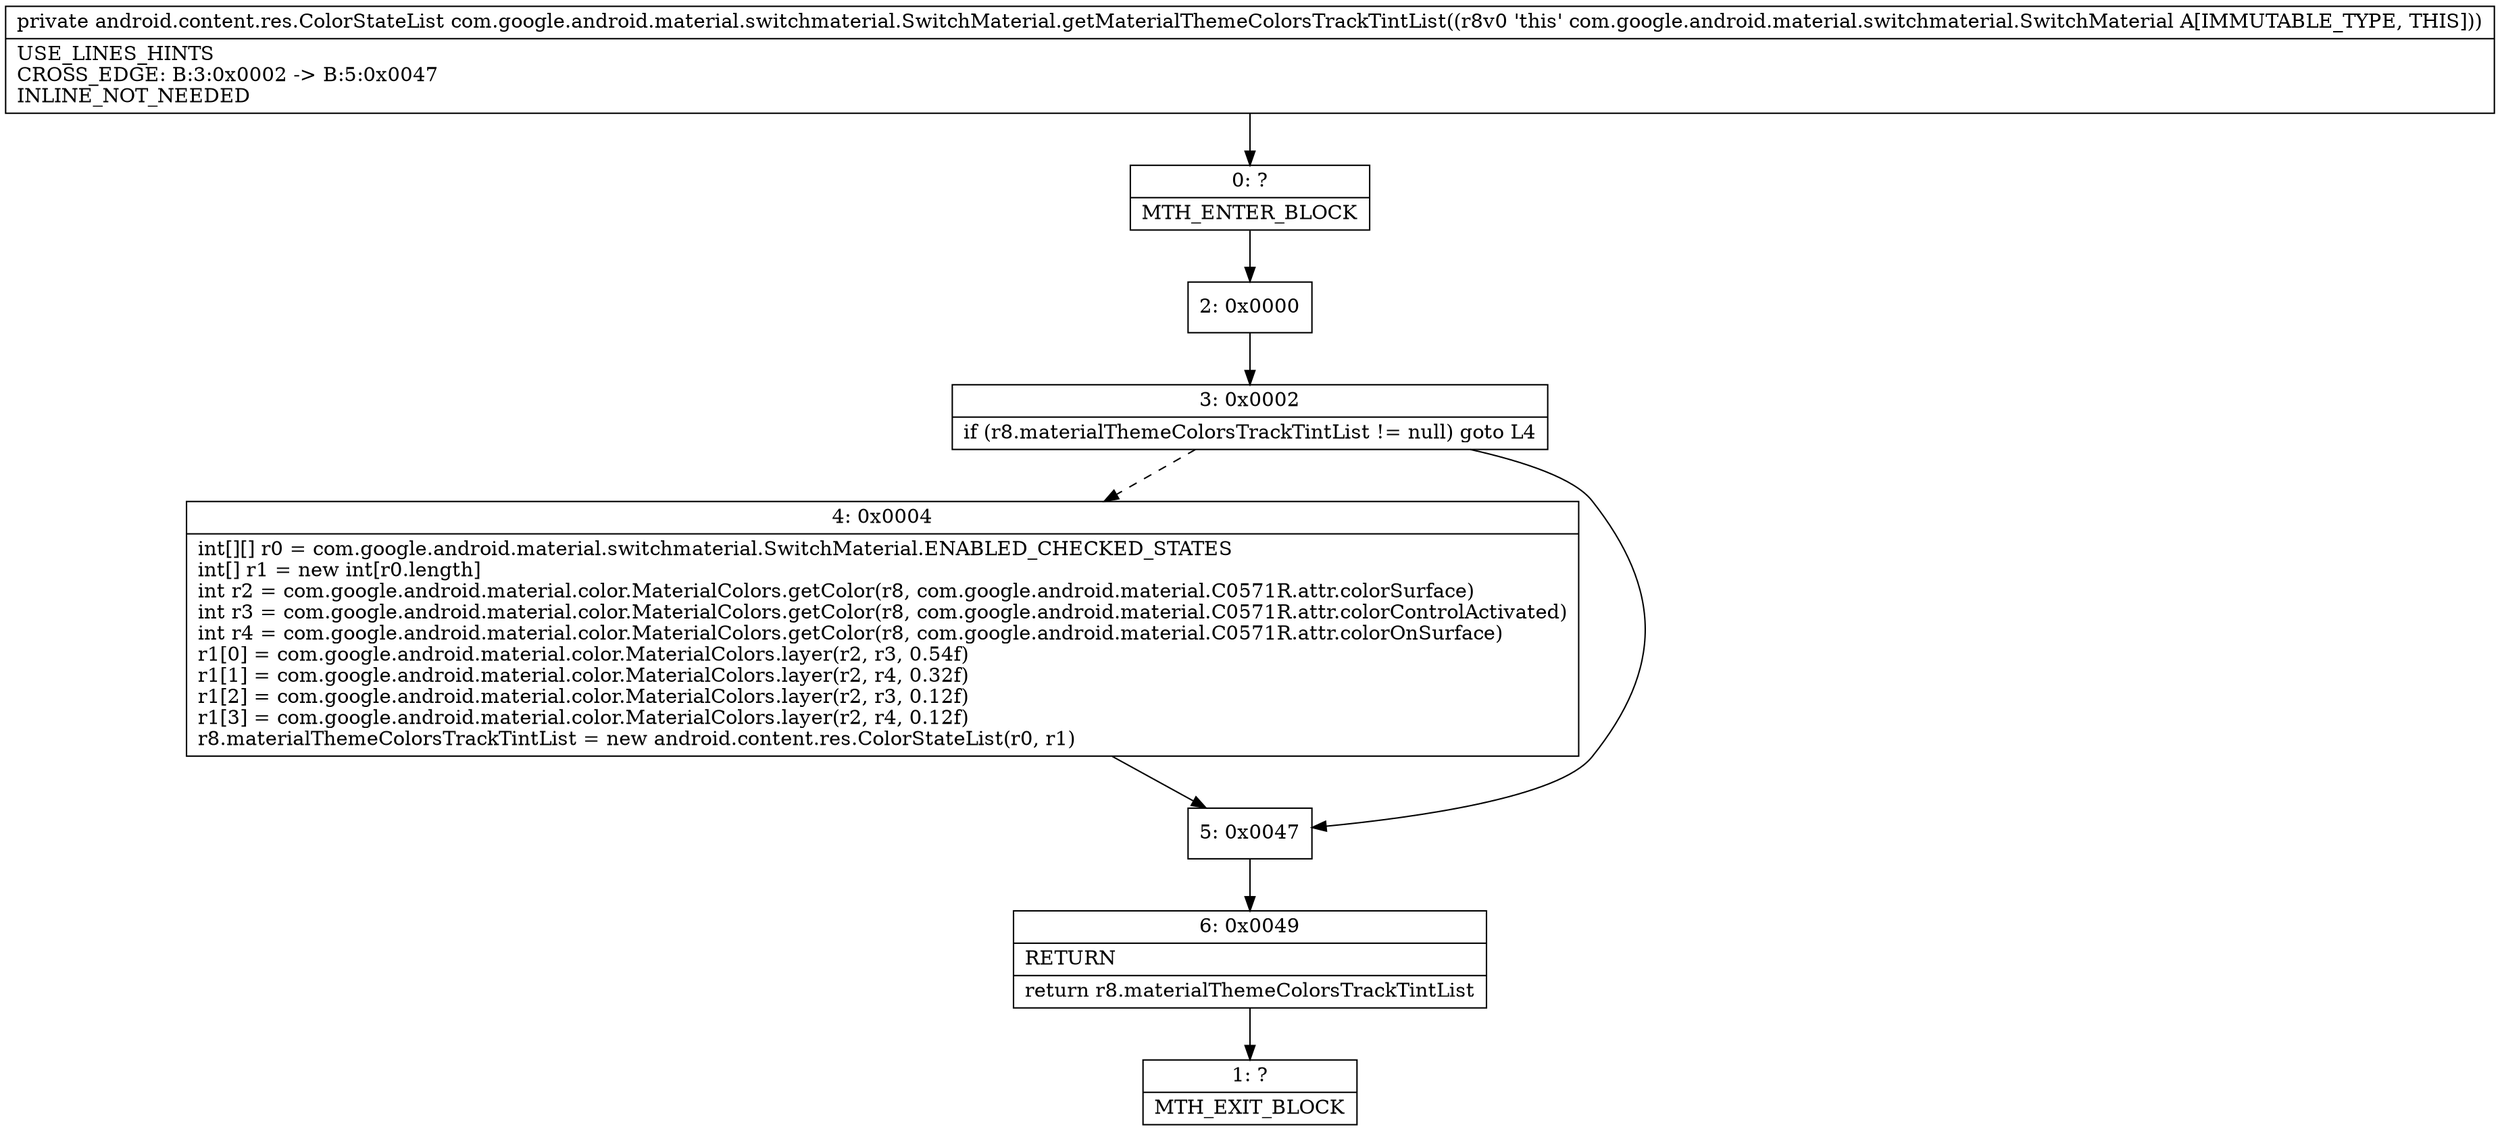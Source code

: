 digraph "CFG forcom.google.android.material.switchmaterial.SwitchMaterial.getMaterialThemeColorsTrackTintList()Landroid\/content\/res\/ColorStateList;" {
Node_0 [shape=record,label="{0\:\ ?|MTH_ENTER_BLOCK\l}"];
Node_2 [shape=record,label="{2\:\ 0x0000}"];
Node_3 [shape=record,label="{3\:\ 0x0002|if (r8.materialThemeColorsTrackTintList != null) goto L4\l}"];
Node_4 [shape=record,label="{4\:\ 0x0004|int[][] r0 = com.google.android.material.switchmaterial.SwitchMaterial.ENABLED_CHECKED_STATES\lint[] r1 = new int[r0.length]\lint r2 = com.google.android.material.color.MaterialColors.getColor(r8, com.google.android.material.C0571R.attr.colorSurface)\lint r3 = com.google.android.material.color.MaterialColors.getColor(r8, com.google.android.material.C0571R.attr.colorControlActivated)\lint r4 = com.google.android.material.color.MaterialColors.getColor(r8, com.google.android.material.C0571R.attr.colorOnSurface)\lr1[0] = com.google.android.material.color.MaterialColors.layer(r2, r3, 0.54f)\lr1[1] = com.google.android.material.color.MaterialColors.layer(r2, r4, 0.32f)\lr1[2] = com.google.android.material.color.MaterialColors.layer(r2, r3, 0.12f)\lr1[3] = com.google.android.material.color.MaterialColors.layer(r2, r4, 0.12f)\lr8.materialThemeColorsTrackTintList = new android.content.res.ColorStateList(r0, r1)\l}"];
Node_5 [shape=record,label="{5\:\ 0x0047}"];
Node_6 [shape=record,label="{6\:\ 0x0049|RETURN\l|return r8.materialThemeColorsTrackTintList\l}"];
Node_1 [shape=record,label="{1\:\ ?|MTH_EXIT_BLOCK\l}"];
MethodNode[shape=record,label="{private android.content.res.ColorStateList com.google.android.material.switchmaterial.SwitchMaterial.getMaterialThemeColorsTrackTintList((r8v0 'this' com.google.android.material.switchmaterial.SwitchMaterial A[IMMUTABLE_TYPE, THIS]))  | USE_LINES_HINTS\lCROSS_EDGE: B:3:0x0002 \-\> B:5:0x0047\lINLINE_NOT_NEEDED\l}"];
MethodNode -> Node_0;Node_0 -> Node_2;
Node_2 -> Node_3;
Node_3 -> Node_4[style=dashed];
Node_3 -> Node_5;
Node_4 -> Node_5;
Node_5 -> Node_6;
Node_6 -> Node_1;
}

